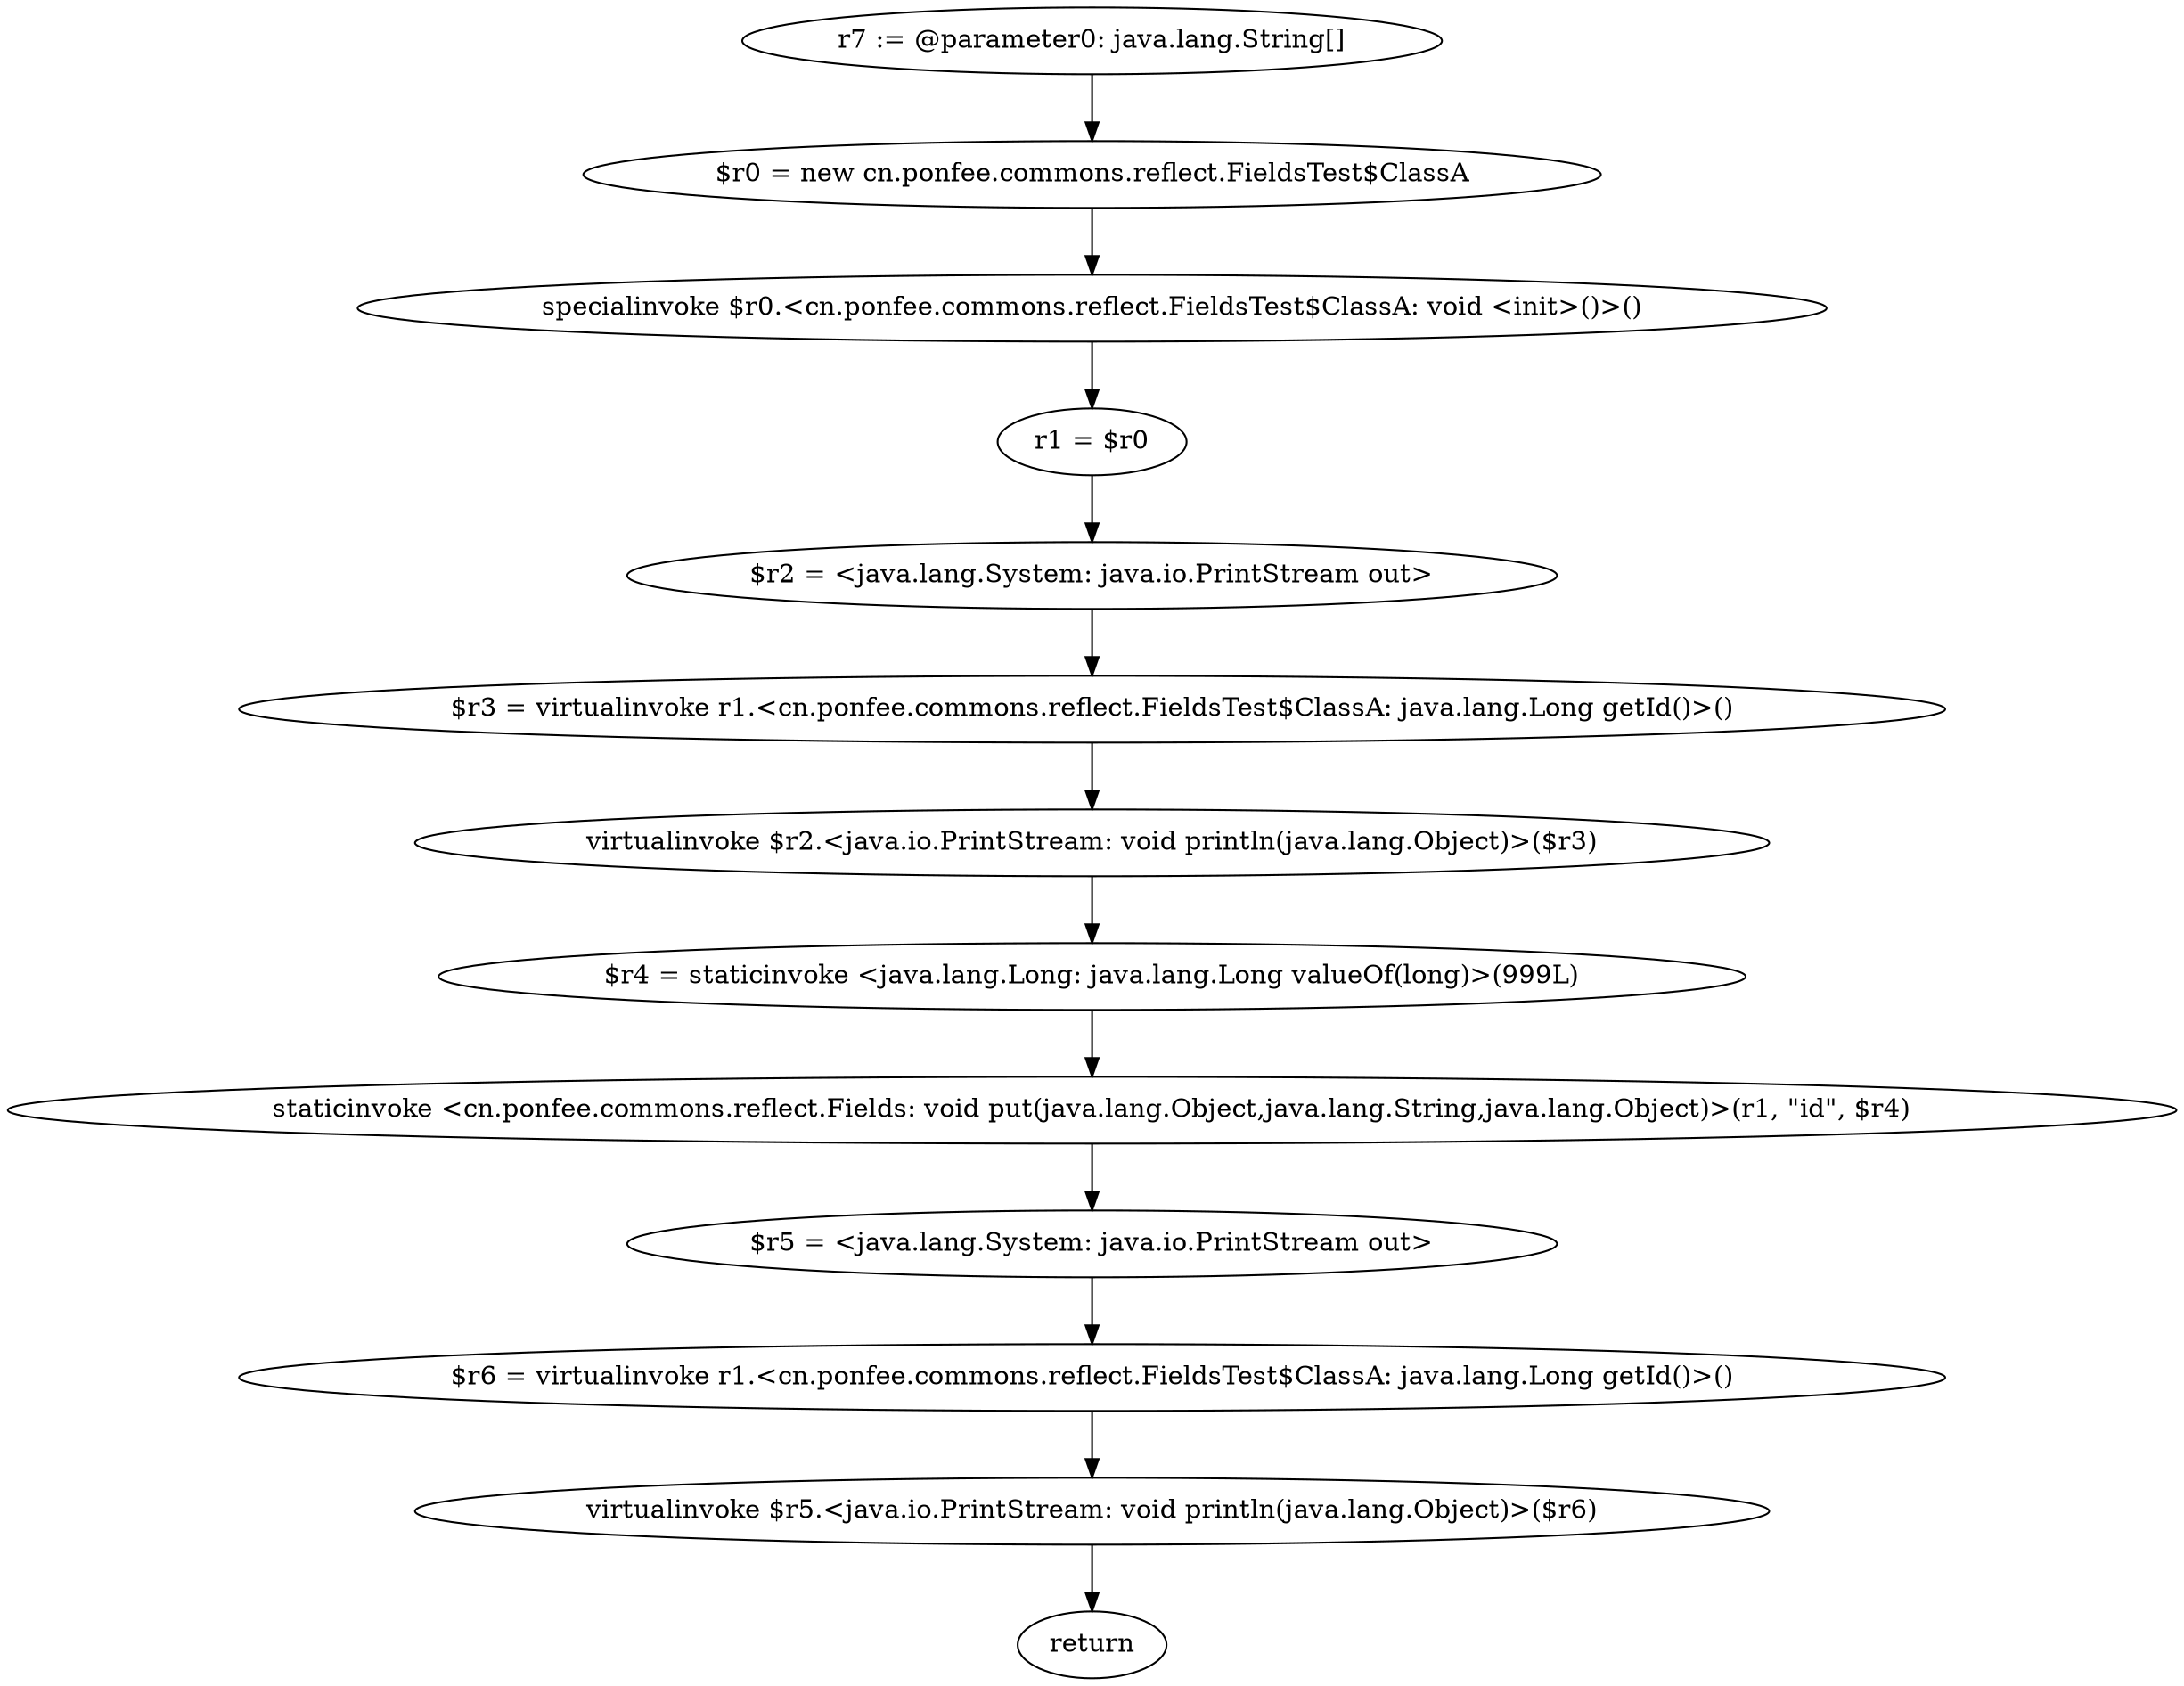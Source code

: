 digraph "unitGraph" {
    "r7 := @parameter0: java.lang.String[]"
    "$r0 = new cn.ponfee.commons.reflect.FieldsTest$ClassA"
    "specialinvoke $r0.<cn.ponfee.commons.reflect.FieldsTest$ClassA: void <init>()>()"
    "r1 = $r0"
    "$r2 = <java.lang.System: java.io.PrintStream out>"
    "$r3 = virtualinvoke r1.<cn.ponfee.commons.reflect.FieldsTest$ClassA: java.lang.Long getId()>()"
    "virtualinvoke $r2.<java.io.PrintStream: void println(java.lang.Object)>($r3)"
    "$r4 = staticinvoke <java.lang.Long: java.lang.Long valueOf(long)>(999L)"
    "staticinvoke <cn.ponfee.commons.reflect.Fields: void put(java.lang.Object,java.lang.String,java.lang.Object)>(r1, \"id\", $r4)"
    "$r5 = <java.lang.System: java.io.PrintStream out>"
    "$r6 = virtualinvoke r1.<cn.ponfee.commons.reflect.FieldsTest$ClassA: java.lang.Long getId()>()"
    "virtualinvoke $r5.<java.io.PrintStream: void println(java.lang.Object)>($r6)"
    "return"
    "r7 := @parameter0: java.lang.String[]"->"$r0 = new cn.ponfee.commons.reflect.FieldsTest$ClassA";
    "$r0 = new cn.ponfee.commons.reflect.FieldsTest$ClassA"->"specialinvoke $r0.<cn.ponfee.commons.reflect.FieldsTest$ClassA: void <init>()>()";
    "specialinvoke $r0.<cn.ponfee.commons.reflect.FieldsTest$ClassA: void <init>()>()"->"r1 = $r0";
    "r1 = $r0"->"$r2 = <java.lang.System: java.io.PrintStream out>";
    "$r2 = <java.lang.System: java.io.PrintStream out>"->"$r3 = virtualinvoke r1.<cn.ponfee.commons.reflect.FieldsTest$ClassA: java.lang.Long getId()>()";
    "$r3 = virtualinvoke r1.<cn.ponfee.commons.reflect.FieldsTest$ClassA: java.lang.Long getId()>()"->"virtualinvoke $r2.<java.io.PrintStream: void println(java.lang.Object)>($r3)";
    "virtualinvoke $r2.<java.io.PrintStream: void println(java.lang.Object)>($r3)"->"$r4 = staticinvoke <java.lang.Long: java.lang.Long valueOf(long)>(999L)";
    "$r4 = staticinvoke <java.lang.Long: java.lang.Long valueOf(long)>(999L)"->"staticinvoke <cn.ponfee.commons.reflect.Fields: void put(java.lang.Object,java.lang.String,java.lang.Object)>(r1, \"id\", $r4)";
    "staticinvoke <cn.ponfee.commons.reflect.Fields: void put(java.lang.Object,java.lang.String,java.lang.Object)>(r1, \"id\", $r4)"->"$r5 = <java.lang.System: java.io.PrintStream out>";
    "$r5 = <java.lang.System: java.io.PrintStream out>"->"$r6 = virtualinvoke r1.<cn.ponfee.commons.reflect.FieldsTest$ClassA: java.lang.Long getId()>()";
    "$r6 = virtualinvoke r1.<cn.ponfee.commons.reflect.FieldsTest$ClassA: java.lang.Long getId()>()"->"virtualinvoke $r5.<java.io.PrintStream: void println(java.lang.Object)>($r6)";
    "virtualinvoke $r5.<java.io.PrintStream: void println(java.lang.Object)>($r6)"->"return";
}
